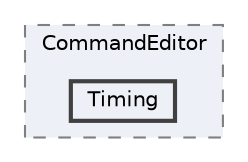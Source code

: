 digraph "C:/Users/むずでょ/Documents/Unity Projects/RMU-1-00-00-Research/Assets/RPGMaker/Codebase/Editor/MapEditor/Component/CommandEditor/Timing"
{
 // LATEX_PDF_SIZE
  bgcolor="transparent";
  edge [fontname=Helvetica,fontsize=10,labelfontname=Helvetica,labelfontsize=10];
  node [fontname=Helvetica,fontsize=10,shape=box,height=0.2,width=0.4];
  compound=true
  subgraph clusterdir_d259bb0920ea60f6139ba1072d9fe74b {
    graph [ bgcolor="#edf0f7", pencolor="grey50", label="CommandEditor", fontname=Helvetica,fontsize=10 style="filled,dashed", URL="dir_d259bb0920ea60f6139ba1072d9fe74b.html",tooltip=""]
  dir_1258a8da1dfe7eecd2bb568309ea3fba [label="Timing", fillcolor="#edf0f7", color="grey25", style="filled,bold", URL="dir_1258a8da1dfe7eecd2bb568309ea3fba.html",tooltip=""];
  }
}

